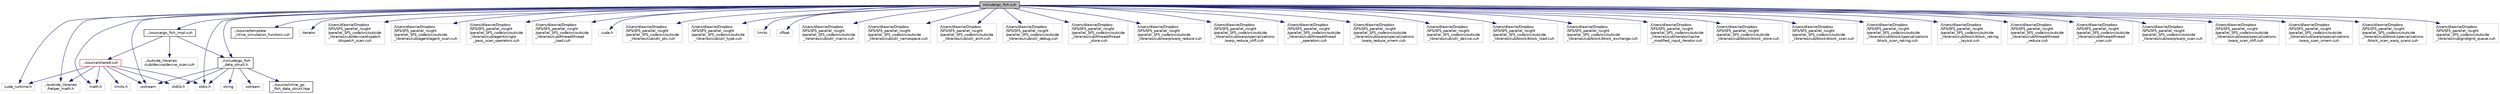 digraph "include/go_fish.cuh"
{
  edge [fontname="Helvetica",fontsize="10",labelfontname="Helvetica",labelfontsize="10"];
  node [fontname="Helvetica",fontsize="10",shape=record];
  Node0 [label="include/go_fish.cuh",height=0.2,width=0.4,color="black", fillcolor="grey75", style="filled", fontcolor="black"];
  Node0 -> Node1 [color="midnightblue",fontsize="10",style="solid",fontname="Helvetica"];
  Node1 [label="cuda_runtime.h",height=0.2,width=0.4,color="grey75", fillcolor="white", style="filled"];
  Node0 -> Node2 [color="midnightblue",fontsize="10",style="solid",fontname="Helvetica"];
  Node2 [label="../outside_libraries\l/helper_math.h",height=0.2,width=0.4,color="grey75", fillcolor="white", style="filled"];
  Node0 -> Node3 [color="midnightblue",fontsize="10",style="solid",fontname="Helvetica"];
  Node3 [label="math.h",height=0.2,width=0.4,color="grey75", fillcolor="white", style="filled"];
  Node0 -> Node4 [color="midnightblue",fontsize="10",style="solid",fontname="Helvetica"];
  Node4 [label="../include/go_fish\l_data_struct.h",height=0.2,width=0.4,color="black", fillcolor="white", style="filled",URL="$go__fish__data__struct_8h.html",tooltip="Subset of go_fish.cuh: the GO_Fish data structures. "];
  Node4 -> Node5 [color="midnightblue",fontsize="10",style="solid",fontname="Helvetica"];
  Node5 [label="iostream",height=0.2,width=0.4,color="grey75", fillcolor="white", style="filled"];
  Node4 -> Node6 [color="midnightblue",fontsize="10",style="solid",fontname="Helvetica"];
  Node6 [label="stdio.h",height=0.2,width=0.4,color="grey75", fillcolor="white", style="filled"];
  Node4 -> Node7 [color="midnightblue",fontsize="10",style="solid",fontname="Helvetica"];
  Node7 [label="stdlib.h",height=0.2,width=0.4,color="grey75", fillcolor="white", style="filled"];
  Node4 -> Node8 [color="midnightblue",fontsize="10",style="solid",fontname="Helvetica"];
  Node8 [label="string",height=0.2,width=0.4,color="grey75", fillcolor="white", style="filled"];
  Node4 -> Node9 [color="midnightblue",fontsize="10",style="solid",fontname="Helvetica"];
  Node9 [label="sstream",height=0.2,width=0.4,color="grey75", fillcolor="white", style="filled"];
  Node4 -> Node10 [color="midnightblue",fontsize="10",style="solid",fontname="Helvetica"];
  Node10 [label="../source/inline_go\l_fish_data_struct.hpp",height=0.2,width=0.4,color="black", fillcolor="white", style="filled",URL="$inline__go__fish__data__struct_8hpp_source.html"];
  Node0 -> Node11 [color="midnightblue",fontsize="10",style="solid",fontname="Helvetica"];
  Node11 [label="../source/template\l_inline_simulation_functors.cuh",height=0.2,width=0.4,color="black", fillcolor="white", style="filled",URL="$template__inline__simulation__functors_8cuh_source.html"];
  Node0 -> Node12 [color="midnightblue",fontsize="10",style="solid",fontname="Helvetica"];
  Node12 [label="../source/go_fish_impl.cuh",height=0.2,width=0.4,color="black", fillcolor="white", style="filled",URL="$go__fish__impl_8cuh_source.html"];
  Node12 -> Node13 [color="midnightblue",fontsize="10",style="solid",fontname="Helvetica"];
  Node13 [label="../outside_libraries\l/cub/device/device_scan.cuh",height=0.2,width=0.4,color="grey75", fillcolor="white", style="filled"];
  Node12 -> Node14 [color="midnightblue",fontsize="10",style="solid",fontname="Helvetica"];
  Node14 [label="../source/shared.cuh",height=0.2,width=0.4,color="red", fillcolor="white", style="filled",URL="$shared_8cuh_source.html"];
  Node14 -> Node1 [color="midnightblue",fontsize="10",style="solid",fontname="Helvetica"];
  Node14 -> Node2 [color="midnightblue",fontsize="10",style="solid",fontname="Helvetica"];
  Node14 -> Node15 [color="midnightblue",fontsize="10",style="solid",fontname="Helvetica"];
  Node15 [label="limits.h",height=0.2,width=0.4,color="grey75", fillcolor="white", style="filled"];
  Node14 -> Node3 [color="midnightblue",fontsize="10",style="solid",fontname="Helvetica"];
  Node14 -> Node5 [color="midnightblue",fontsize="10",style="solid",fontname="Helvetica"];
  Node14 -> Node6 [color="midnightblue",fontsize="10",style="solid",fontname="Helvetica"];
  Node14 -> Node7 [color="midnightblue",fontsize="10",style="solid",fontname="Helvetica"];
  Node12 -> Node4 [color="midnightblue",fontsize="10",style="solid",fontname="Helvetica"];
  Node0 -> Node6 [color="midnightblue",fontsize="10",style="solid",fontname="Helvetica"];
  Node0 -> Node18 [color="midnightblue",fontsize="10",style="solid",fontname="Helvetica"];
  Node18 [label="iterator",height=0.2,width=0.4,color="grey75", fillcolor="white", style="filled"];
  Node0 -> Node19 [color="midnightblue",fontsize="10",style="solid",fontname="Helvetica"];
  Node19 [label="/Users/dlawrie/Dropbox\l/SFS/SFS_parallel_nsight\l/parallel_SFS_code/src/outside\l_libraries/cub/device/dispatch\l/dispatch_scan.cuh",height=0.2,width=0.4,color="grey75", fillcolor="white", style="filled"];
  Node0 -> Node20 [color="midnightblue",fontsize="10",style="solid",fontname="Helvetica"];
  Node20 [label="/Users/dlawrie/Dropbox\l/SFS/SFS_parallel_nsight\l/parallel_SFS_code/src/outside\l_libraries/cub/agent/agent_scan.cuh",height=0.2,width=0.4,color="grey75", fillcolor="white", style="filled"];
  Node0 -> Node21 [color="midnightblue",fontsize="10",style="solid",fontname="Helvetica"];
  Node21 [label="/Users/dlawrie/Dropbox\l/SFS/SFS_parallel_nsight\l/parallel_SFS_code/src/outside\l_libraries/cub/agent/single\l_pass_scan_operators.cuh",height=0.2,width=0.4,color="grey75", fillcolor="white", style="filled"];
  Node0 -> Node22 [color="midnightblue",fontsize="10",style="solid",fontname="Helvetica"];
  Node22 [label="/Users/dlawrie/Dropbox\l/SFS/SFS_parallel_nsight\l/parallel_SFS_code/src/outside\l_libraries/cub/thread/thread\l_load.cuh",height=0.2,width=0.4,color="grey75", fillcolor="white", style="filled"];
  Node0 -> Node23 [color="midnightblue",fontsize="10",style="solid",fontname="Helvetica"];
  Node23 [label="cuda.h",height=0.2,width=0.4,color="grey75", fillcolor="white", style="filled"];
  Node0 -> Node24 [color="midnightblue",fontsize="10",style="solid",fontname="Helvetica"];
  Node24 [label="/Users/dlawrie/Dropbox\l/SFS/SFS_parallel_nsight\l/parallel_SFS_code/src/outside\l_libraries/cub/util_ptx.cuh",height=0.2,width=0.4,color="grey75", fillcolor="white", style="filled"];
  Node0 -> Node25 [color="midnightblue",fontsize="10",style="solid",fontname="Helvetica"];
  Node25 [label="/Users/dlawrie/Dropbox\l/SFS/SFS_parallel_nsight\l/parallel_SFS_code/src/outside\l_libraries/cub/util_type.cuh",height=0.2,width=0.4,color="grey75", fillcolor="white", style="filled"];
  Node0 -> Node5 [color="midnightblue",fontsize="10",style="solid",fontname="Helvetica"];
  Node0 -> Node26 [color="midnightblue",fontsize="10",style="solid",fontname="Helvetica"];
  Node26 [label="limits",height=0.2,width=0.4,color="grey75", fillcolor="white", style="filled"];
  Node0 -> Node27 [color="midnightblue",fontsize="10",style="solid",fontname="Helvetica"];
  Node27 [label="cfloat",height=0.2,width=0.4,color="grey75", fillcolor="white", style="filled"];
  Node0 -> Node28 [color="midnightblue",fontsize="10",style="solid",fontname="Helvetica"];
  Node28 [label="/Users/dlawrie/Dropbox\l/SFS/SFS_parallel_nsight\l/parallel_SFS_code/src/outside\l_libraries/cub/util_macro.cuh",height=0.2,width=0.4,color="grey75", fillcolor="white", style="filled"];
  Node0 -> Node29 [color="midnightblue",fontsize="10",style="solid",fontname="Helvetica"];
  Node29 [label="/Users/dlawrie/Dropbox\l/SFS/SFS_parallel_nsight\l/parallel_SFS_code/src/outside\l_libraries/cub/util_namespace.cuh",height=0.2,width=0.4,color="grey75", fillcolor="white", style="filled"];
  Node0 -> Node30 [color="midnightblue",fontsize="10",style="solid",fontname="Helvetica"];
  Node30 [label="/Users/dlawrie/Dropbox\l/SFS/SFS_parallel_nsight\l/parallel_SFS_code/src/outside\l_libraries/cub/util_arch.cuh",height=0.2,width=0.4,color="grey75", fillcolor="white", style="filled"];
  Node0 -> Node31 [color="midnightblue",fontsize="10",style="solid",fontname="Helvetica"];
  Node31 [label="/Users/dlawrie/Dropbox\l/SFS/SFS_parallel_nsight\l/parallel_SFS_code/src/outside\l_libraries/cub/util_debug.cuh",height=0.2,width=0.4,color="grey75", fillcolor="white", style="filled"];
  Node0 -> Node32 [color="midnightblue",fontsize="10",style="solid",fontname="Helvetica"];
  Node32 [label="/Users/dlawrie/Dropbox\l/SFS/SFS_parallel_nsight\l/parallel_SFS_code/src/outside\l_libraries/cub/thread/thread\l_store.cuh",height=0.2,width=0.4,color="grey75", fillcolor="white", style="filled"];
  Node0 -> Node33 [color="midnightblue",fontsize="10",style="solid",fontname="Helvetica"];
  Node33 [label="/Users/dlawrie/Dropbox\l/SFS/SFS_parallel_nsight\l/parallel_SFS_code/src/outside\l_libraries/cub/warp/warp_reduce.cuh",height=0.2,width=0.4,color="grey75", fillcolor="white", style="filled"];
  Node0 -> Node34 [color="midnightblue",fontsize="10",style="solid",fontname="Helvetica"];
  Node34 [label="/Users/dlawrie/Dropbox\l/SFS/SFS_parallel_nsight\l/parallel_SFS_code/src/outside\l_libraries/cub/warp/specializations\l/warp_reduce_shfl.cuh",height=0.2,width=0.4,color="grey75", fillcolor="white", style="filled"];
  Node0 -> Node35 [color="midnightblue",fontsize="10",style="solid",fontname="Helvetica"];
  Node35 [label="/Users/dlawrie/Dropbox\l/SFS/SFS_parallel_nsight\l/parallel_SFS_code/src/outside\l_libraries/cub/thread/thread\l_operators.cuh",height=0.2,width=0.4,color="grey75", fillcolor="white", style="filled"];
  Node0 -> Node36 [color="midnightblue",fontsize="10",style="solid",fontname="Helvetica"];
  Node36 [label="/Users/dlawrie/Dropbox\l/SFS/SFS_parallel_nsight\l/parallel_SFS_code/src/outside\l_libraries/cub/warp/specializations\l/warp_reduce_smem.cuh",height=0.2,width=0.4,color="grey75", fillcolor="white", style="filled"];
  Node0 -> Node37 [color="midnightblue",fontsize="10",style="solid",fontname="Helvetica"];
  Node37 [label="/Users/dlawrie/Dropbox\l/SFS/SFS_parallel_nsight\l/parallel_SFS_code/src/outside\l_libraries/cub/util_device.cuh",height=0.2,width=0.4,color="grey75", fillcolor="white", style="filled"];
  Node0 -> Node38 [color="midnightblue",fontsize="10",style="solid",fontname="Helvetica"];
  Node38 [label="/Users/dlawrie/Dropbox\l/SFS/SFS_parallel_nsight\l/parallel_SFS_code/src/outside\l_libraries/cub/block/block_load.cuh",height=0.2,width=0.4,color="grey75", fillcolor="white", style="filled"];
  Node0 -> Node39 [color="midnightblue",fontsize="10",style="solid",fontname="Helvetica"];
  Node39 [label="/Users/dlawrie/Dropbox\l/SFS/SFS_parallel_nsight\l/parallel_SFS_code/src/outside\l_libraries/cub/block/block_exchange.cuh",height=0.2,width=0.4,color="grey75", fillcolor="white", style="filled"];
  Node0 -> Node40 [color="midnightblue",fontsize="10",style="solid",fontname="Helvetica"];
  Node40 [label="/Users/dlawrie/Dropbox\l/SFS/SFS_parallel_nsight\l/parallel_SFS_code/src/outside\l_libraries/cub/iterator/cache\l_modified_input_iterator.cuh",height=0.2,width=0.4,color="grey75", fillcolor="white", style="filled"];
  Node0 -> Node41 [color="midnightblue",fontsize="10",style="solid",fontname="Helvetica"];
  Node41 [label="/Users/dlawrie/Dropbox\l/SFS/SFS_parallel_nsight\l/parallel_SFS_code/src/outside\l_libraries/cub/block/block_store.cuh",height=0.2,width=0.4,color="grey75", fillcolor="white", style="filled"];
  Node0 -> Node42 [color="midnightblue",fontsize="10",style="solid",fontname="Helvetica"];
  Node42 [label="/Users/dlawrie/Dropbox\l/SFS/SFS_parallel_nsight\l/parallel_SFS_code/src/outside\l_libraries/cub/block/block_scan.cuh",height=0.2,width=0.4,color="grey75", fillcolor="white", style="filled"];
  Node0 -> Node43 [color="midnightblue",fontsize="10",style="solid",fontname="Helvetica"];
  Node43 [label="/Users/dlawrie/Dropbox\l/SFS/SFS_parallel_nsight\l/parallel_SFS_code/src/outside\l_libraries/cub/block/specializations\l/block_scan_raking.cuh",height=0.2,width=0.4,color="grey75", fillcolor="white", style="filled"];
  Node0 -> Node44 [color="midnightblue",fontsize="10",style="solid",fontname="Helvetica"];
  Node44 [label="/Users/dlawrie/Dropbox\l/SFS/SFS_parallel_nsight\l/parallel_SFS_code/src/outside\l_libraries/cub/block/block_raking\l_layout.cuh",height=0.2,width=0.4,color="grey75", fillcolor="white", style="filled"];
  Node0 -> Node45 [color="midnightblue",fontsize="10",style="solid",fontname="Helvetica"];
  Node45 [label="/Users/dlawrie/Dropbox\l/SFS/SFS_parallel_nsight\l/parallel_SFS_code/src/outside\l_libraries/cub/thread/thread\l_reduce.cuh",height=0.2,width=0.4,color="grey75", fillcolor="white", style="filled"];
  Node0 -> Node46 [color="midnightblue",fontsize="10",style="solid",fontname="Helvetica"];
  Node46 [label="/Users/dlawrie/Dropbox\l/SFS/SFS_parallel_nsight\l/parallel_SFS_code/src/outside\l_libraries/cub/thread/thread\l_scan.cuh",height=0.2,width=0.4,color="grey75", fillcolor="white", style="filled"];
  Node0 -> Node47 [color="midnightblue",fontsize="10",style="solid",fontname="Helvetica"];
  Node47 [label="/Users/dlawrie/Dropbox\l/SFS/SFS_parallel_nsight\l/parallel_SFS_code/src/outside\l_libraries/cub/warp/warp_scan.cuh",height=0.2,width=0.4,color="grey75", fillcolor="white", style="filled"];
  Node0 -> Node48 [color="midnightblue",fontsize="10",style="solid",fontname="Helvetica"];
  Node48 [label="/Users/dlawrie/Dropbox\l/SFS/SFS_parallel_nsight\l/parallel_SFS_code/src/outside\l_libraries/cub/warp/specializations\l/warp_scan_shfl.cuh",height=0.2,width=0.4,color="grey75", fillcolor="white", style="filled"];
  Node0 -> Node49 [color="midnightblue",fontsize="10",style="solid",fontname="Helvetica"];
  Node49 [label="/Users/dlawrie/Dropbox\l/SFS/SFS_parallel_nsight\l/parallel_SFS_code/src/outside\l_libraries/cub/warp/specializations\l/warp_scan_smem.cuh",height=0.2,width=0.4,color="grey75", fillcolor="white", style="filled"];
  Node0 -> Node50 [color="midnightblue",fontsize="10",style="solid",fontname="Helvetica"];
  Node50 [label="/Users/dlawrie/Dropbox\l/SFS/SFS_parallel_nsight\l/parallel_SFS_code/src/outside\l_libraries/cub/block/specializations\l/block_scan_warp_scans.cuh",height=0.2,width=0.4,color="grey75", fillcolor="white", style="filled"];
  Node0 -> Node51 [color="midnightblue",fontsize="10",style="solid",fontname="Helvetica"];
  Node51 [label="/Users/dlawrie/Dropbox\l/SFS/SFS_parallel_nsight\l/parallel_SFS_code/src/outside\l_libraries/cub/grid/grid_queue.cuh",height=0.2,width=0.4,color="grey75", fillcolor="white", style="filled"];
}
